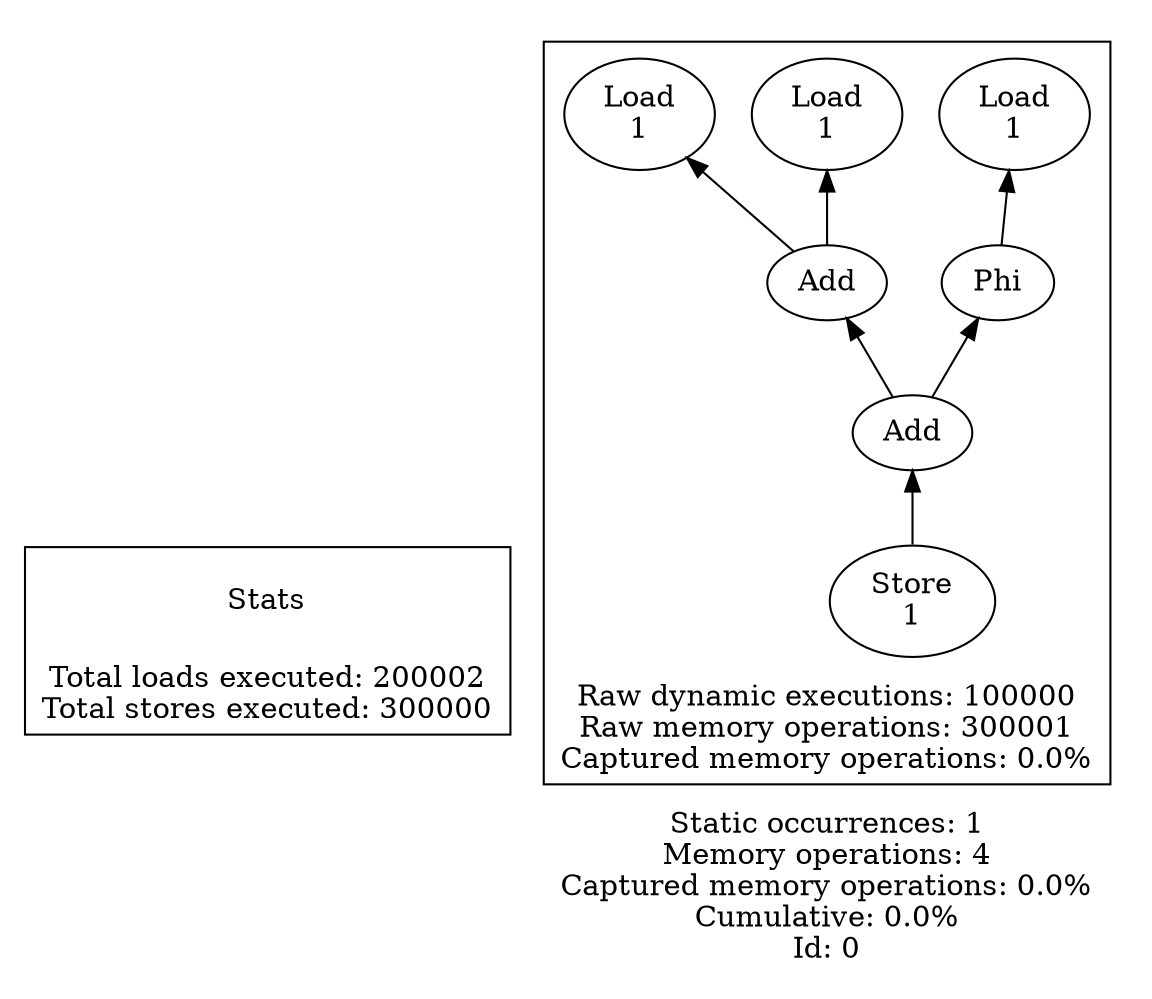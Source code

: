 strict digraph {
rankdir=BT
subgraph {
Stats [shape=plaintext]
cluster=true
label="Total loads executed: 200002\nTotal stores executed: 300000"
}
subgraph {
subgraph {
"0_0_27" [label="Add"]
"0_0_24" [label="Load\n1"]
"0_0_27" -> "0_0_24"
"0_0_28" [label="Add"]
"0_0_22" [label="Phi"]
"0_0_28" -> "0_0_22"
"0_0_18" [label="Load\n1"]
"0_0_22" -> "0_0_18"
"0_0_26" [label="Load\n1"]
"0_0_27" -> "0_0_26"
"0_0_28" -> "0_0_27"
{
rank=min
"0_0_29" [label="Store\n1"]
}
"0_0_29" -> "0_0_28"
cluster=true
label="Raw dynamic executions: 100000\nRaw memory operations: 300001\nCaptured memory operations: 0.0%"
}
cluster=true
penwidth=0
label="Static occurrences: 1\nMemory operations: 4\nCaptured memory operations: 0.0%\nCumulative: 0.0%\nId: 0"
}
}
